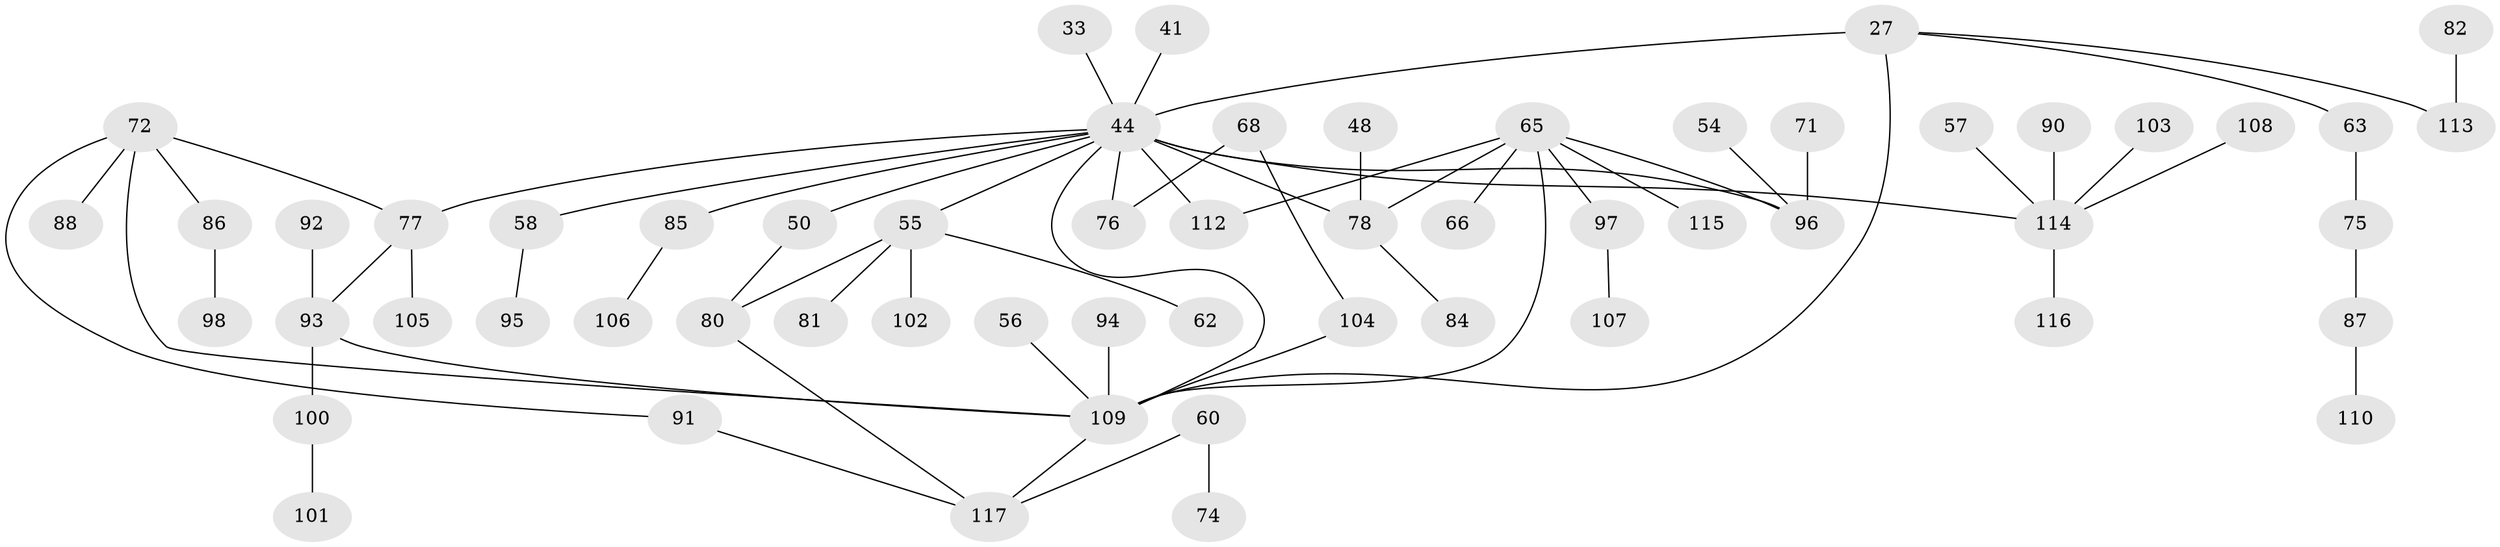 // original degree distribution, {5: 0.06837606837606838, 3: 0.18803418803418803, 8: 0.008547008547008548, 4: 0.08547008547008547, 2: 0.26495726495726496, 6: 0.008547008547008548, 1: 0.37606837606837606}
// Generated by graph-tools (version 1.1) at 2025/41/03/09/25 04:41:41]
// undirected, 58 vertices, 67 edges
graph export_dot {
graph [start="1"]
  node [color=gray90,style=filled];
  27 [super="+21"];
  33;
  41;
  44 [super="+5+9+19"];
  48;
  50;
  54;
  55 [super="+7+46+20"];
  56;
  57;
  58;
  60;
  62;
  63;
  65 [super="+40+51"];
  66;
  68;
  71;
  72 [super="+16"];
  74;
  75;
  76;
  77 [super="+13+18+69"];
  78 [super="+73+59"];
  80 [super="+64"];
  81;
  82;
  84;
  85;
  86;
  87;
  88;
  90;
  91;
  92;
  93 [super="+61"];
  94;
  95;
  96 [super="+45"];
  97;
  98;
  100;
  101;
  102;
  103;
  104 [super="+23+49"];
  105;
  106;
  107;
  108;
  109 [super="+42"];
  110;
  112 [super="+111"];
  113 [super="+79"];
  114 [super="+89+83"];
  115;
  116;
  117 [super="+43"];
  27 -- 109;
  27 -- 44 [weight=2];
  27 -- 63;
  27 -- 113;
  33 -- 44;
  41 -- 44;
  44 -- 76;
  44 -- 58;
  44 -- 50;
  44 -- 85;
  44 -- 55 [weight=2];
  44 -- 77;
  44 -- 109;
  44 -- 114;
  44 -- 96;
  44 -- 112;
  44 -- 78 [weight=3];
  48 -- 78;
  50 -- 80;
  54 -- 96;
  55 -- 62;
  55 -- 102;
  55 -- 80 [weight=2];
  55 -- 81;
  56 -- 109;
  57 -- 114;
  58 -- 95;
  60 -- 74;
  60 -- 117;
  63 -- 75;
  65 -- 97;
  65 -- 109 [weight=2];
  65 -- 66;
  65 -- 115;
  65 -- 96;
  65 -- 112;
  65 -- 78 [weight=2];
  68 -- 76;
  68 -- 104;
  71 -- 96;
  72 -- 86;
  72 -- 88;
  72 -- 91;
  72 -- 77;
  72 -- 109;
  75 -- 87;
  77 -- 93;
  77 -- 105;
  78 -- 84;
  80 -- 117;
  82 -- 113;
  85 -- 106;
  86 -- 98;
  87 -- 110;
  90 -- 114;
  91 -- 117;
  92 -- 93;
  93 -- 100;
  93 -- 109;
  94 -- 109;
  97 -- 107;
  100 -- 101;
  103 -- 114;
  104 -- 109;
  108 -- 114;
  109 -- 117;
  114 -- 116;
}
